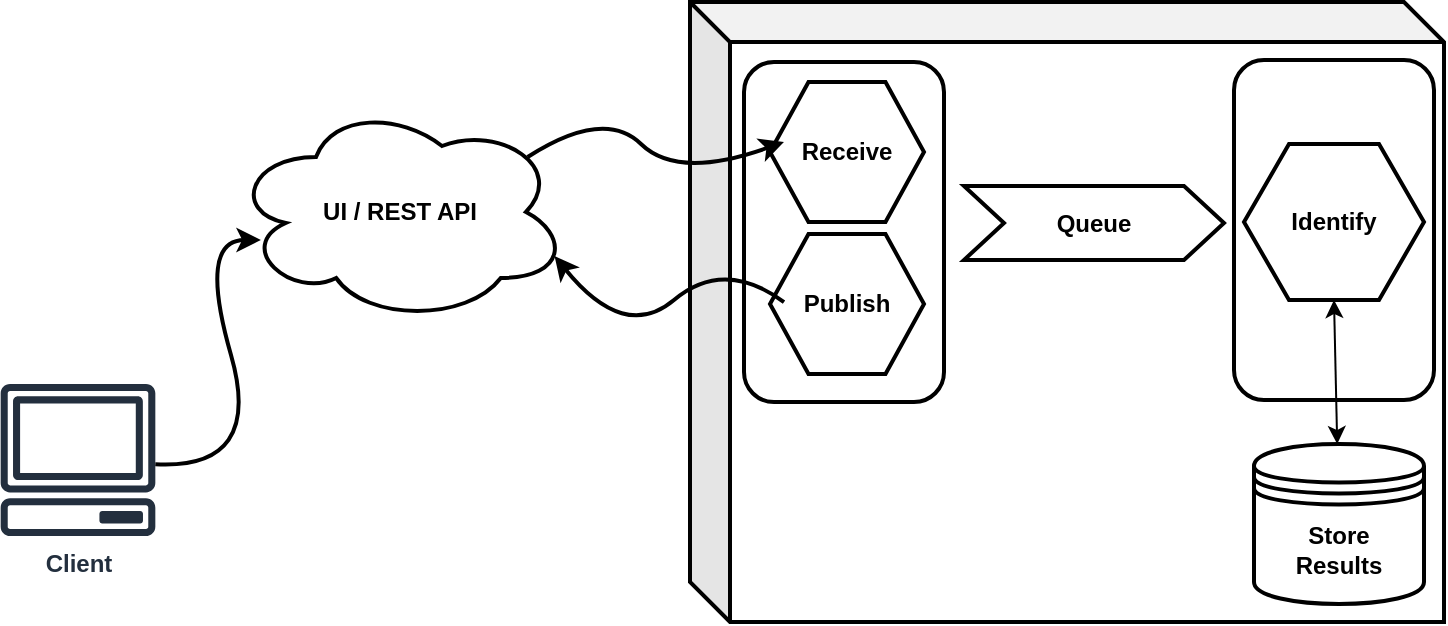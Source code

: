 <mxfile version="11.3.0" type="device" pages="2"><diagram id="p3FvuW7YjVIDMrvA7swN" name="Architecture"><mxGraphModel dx="1408" dy="769" grid="0" gridSize="10" guides="1" tooltips="1" connect="1" arrows="1" fold="1" page="1" pageScale="1" pageWidth="827" pageHeight="1169" math="0" shadow="0"><root><mxCell id="0"/><mxCell id="1" parent="0"/><mxCell id="fKPmf4jDLeAYHBficWGN-1" value="&lt;b&gt;UI / REST API&lt;/b&gt;" style="ellipse;shape=cloud;whiteSpace=wrap;html=1;strokeWidth=2;" parent="1" vertex="1"><mxGeometry x="144" y="70" width="168" height="110" as="geometry"/></mxCell><mxCell id="fKPmf4jDLeAYHBficWGN-8" value="" style="shape=cube;whiteSpace=wrap;html=1;boundedLbl=1;backgroundOutline=1;darkOpacity=0.05;darkOpacity2=0.1;strokeWidth=2;" parent="1" vertex="1"><mxGeometry x="373" y="20" width="377" height="310" as="geometry"/></mxCell><mxCell id="fKPmf4jDLeAYHBficWGN-9" value="&lt;b&gt;Client&lt;/b&gt;" style="outlineConnect=0;fontColor=#232F3E;gradientColor=none;fillColor=#232F3E;strokeColor=none;dashed=0;verticalLabelPosition=bottom;verticalAlign=top;align=center;html=1;fontSize=12;fontStyle=0;aspect=fixed;pointerEvents=1;shape=mxgraph.aws4.client;" parent="1" vertex="1"><mxGeometry x="28" y="211" width="78" height="76" as="geometry"/></mxCell><mxCell id="fKPmf4jDLeAYHBficWGN-13" value="&lt;b&gt;Store&lt;br&gt;Results&lt;/b&gt;" style="shape=datastore;whiteSpace=wrap;html=1;strokeWidth=2;" parent="1" vertex="1"><mxGeometry x="655" y="241" width="85" height="80" as="geometry"/></mxCell><mxCell id="fKPmf4jDLeAYHBficWGN-20" value="&lt;b&gt;Queue&lt;/b&gt;" style="shape=step;perimeter=stepPerimeter;whiteSpace=wrap;html=1;fixedSize=1;strokeColor=#000000;strokeWidth=2;fillColor=none;" parent="1" vertex="1"><mxGeometry x="510" y="112" width="130" height="37" as="geometry"/></mxCell><mxCell id="fKPmf4jDLeAYHBficWGN-21" value="&lt;b&gt;Identify&lt;/b&gt;" style="shape=hexagon;perimeter=hexagonPerimeter2;whiteSpace=wrap;html=1;strokeColor=#000000;strokeWidth=2;fillColor=none;" parent="1" vertex="1"><mxGeometry x="650" y="91" width="90" height="78" as="geometry"/></mxCell><mxCell id="fKPmf4jDLeAYHBficWGN-22" value="&lt;b&gt;Receive&lt;/b&gt;" style="shape=hexagon;perimeter=hexagonPerimeter2;whiteSpace=wrap;html=1;strokeColor=#000000;strokeWidth=2;fillColor=none;" parent="1" vertex="1"><mxGeometry x="413" y="60" width="77" height="70" as="geometry"/></mxCell><mxCell id="fKPmf4jDLeAYHBficWGN-23" value="" style="endArrow=classic;startArrow=classic;html=1;entryX=0.5;entryY=1;entryDx=0;entryDy=0;" parent="1" source="fKPmf4jDLeAYHBficWGN-13" target="fKPmf4jDLeAYHBficWGN-21" edge="1"><mxGeometry width="50" height="50" relative="1" as="geometry"><mxPoint x="670" y="213.5" as="sourcePoint"/><mxPoint x="720" y="163.5" as="targetPoint"/></mxGeometry></mxCell><mxCell id="fKPmf4jDLeAYHBficWGN-25" value="" style="curved=1;endArrow=classic;html=1;entryX=0.086;entryY=0.627;entryDx=0;entryDy=0;entryPerimeter=0;strokeWidth=2;" parent="1" source="fKPmf4jDLeAYHBficWGN-9" target="fKPmf4jDLeAYHBficWGN-1" edge="1"><mxGeometry width="50" height="50" relative="1" as="geometry"><mxPoint x="120" y="246" as="sourcePoint"/><mxPoint x="170" y="196" as="targetPoint"/><Array as="points"><mxPoint x="160" y="254"/><mxPoint x="127" y="139"/></Array></mxGeometry></mxCell><mxCell id="fKPmf4jDLeAYHBficWGN-27" value="&lt;b&gt;Publish&lt;/b&gt;" style="shape=hexagon;perimeter=hexagonPerimeter2;whiteSpace=wrap;html=1;strokeColor=#000000;strokeWidth=2;fillColor=none;" parent="1" vertex="1"><mxGeometry x="413" y="136" width="77" height="70" as="geometry"/></mxCell><mxCell id="fKPmf4jDLeAYHBficWGN-29" value="" style="rounded=1;whiteSpace=wrap;html=1;strokeColor=#000000;strokeWidth=2;fillColor=none;" parent="1" vertex="1"><mxGeometry x="400" y="50" width="100" height="170" as="geometry"/></mxCell><mxCell id="fKPmf4jDLeAYHBficWGN-31" value="" style="rounded=1;whiteSpace=wrap;html=1;strokeColor=#000000;strokeWidth=2;fillColor=none;" parent="1" vertex="1"><mxGeometry x="645" y="49" width="100" height="170" as="geometry"/></mxCell><mxCell id="fKPmf4jDLeAYHBficWGN-32" value="" style="curved=1;endArrow=classic;html=1;exitX=0.88;exitY=0.25;exitDx=0;exitDy=0;exitPerimeter=0;entryX=0.2;entryY=0.235;entryDx=0;entryDy=0;entryPerimeter=0;strokeWidth=2;" parent="1" source="fKPmf4jDLeAYHBficWGN-1" target="fKPmf4jDLeAYHBficWGN-29" edge="1"><mxGeometry width="50" height="50" relative="1" as="geometry"><mxPoint x="320" y="130" as="sourcePoint"/><mxPoint x="370" y="80" as="targetPoint"/><Array as="points"><mxPoint x="330" y="73"/><mxPoint x="367" y="109"/></Array></mxGeometry></mxCell><mxCell id="fKPmf4jDLeAYHBficWGN-33" value="" style="curved=1;endArrow=classic;html=1;strokeWidth=2;exitX=0.2;exitY=0.706;exitDx=0;exitDy=0;exitPerimeter=0;entryX=0.96;entryY=0.7;entryDx=0;entryDy=0;entryPerimeter=0;" parent="1" source="fKPmf4jDLeAYHBficWGN-29" target="fKPmf4jDLeAYHBficWGN-1" edge="1"><mxGeometry width="50" height="50" relative="1" as="geometry"><mxPoint x="373" y="156" as="sourcePoint"/><mxPoint x="323" y="206" as="targetPoint"/><Array as="points"><mxPoint x="390" y="148"/><mxPoint x="340" y="190"/></Array></mxGeometry></mxCell></root></mxGraphModel></diagram><diagram id="dRduurthhZw1JQBdHSn9" name="Logos"><mxGraphModel dx="3296" dy="1538" grid="1" gridSize="10" guides="1" tooltips="1" connect="1" arrows="1" fold="1" page="1" pageScale="1" pageWidth="827" pageHeight="1169" math="0" shadow="0"><root><mxCell id="cW5P7pubEYU7k_w5UQWa-0"/><mxCell id="cW5P7pubEYU7k_w5UQWa-1" parent="cW5P7pubEYU7k_w5UQWa-0"/><mxCell id="cW5P7pubEYU7k_w5UQWa-2" value="" style="shape=image;verticalLabelPosition=bottom;labelBackgroundColor=#ffffff;verticalAlign=top;aspect=fixed;imageAspect=0;image=https://vuejs.org/images/logo.png;" vertex="1" parent="cW5P7pubEYU7k_w5UQWa-1"><mxGeometry x="58.5" width="120" height="120" as="geometry"/></mxCell><mxCell id="cW5P7pubEYU7k_w5UQWa-3" value="" style="shape=image;verticalLabelPosition=bottom;labelBackgroundColor=#ffffff;verticalAlign=top;aspect=fixed;imageAspect=0;image=https://logodix.com/logo/2030514.png;" vertex="1" parent="cW5P7pubEYU7k_w5UQWa-1"><mxGeometry x="238.5" y="11" width="279" height="98" as="geometry"/></mxCell><mxCell id="cW5P7pubEYU7k_w5UQWa-4" value="" style="shape=image;verticalLabelPosition=bottom;labelBackgroundColor=#ffffff;verticalAlign=top;aspect=fixed;imageAspect=0;image=https://upload.wikimedia.org/wikipedia/commons/thumb/c/c3/Python-logo-notext.svg/1024px-Python-logo-notext.svg.png;" vertex="1" parent="cW5P7pubEYU7k_w5UQWa-1"><mxGeometry x="71" y="120" width="100" height="100" as="geometry"/></mxCell><mxCell id="cW5P7pubEYU7k_w5UQWa-5" value="" style="shape=image;verticalLabelPosition=bottom;labelBackgroundColor=#ffffff;verticalAlign=top;aspect=fixed;imageAspect=0;image=https://upload.wikimedia.org/wikipedia/commons/thumb/f/f8/Python_logo_and_wordmark.svg/1280px-Python_logo_and_wordmark.svg.png;" vertex="1" parent="cW5P7pubEYU7k_w5UQWa-1"><mxGeometry x="220" y="120" width="386" height="114" as="geometry"/></mxCell><mxCell id="cW5P7pubEYU7k_w5UQWa-6" value="" style="shape=image;verticalLabelPosition=bottom;labelBackgroundColor=#ffffff;verticalAlign=top;aspect=fixed;imageAspect=0;image=https://www.ambient-it.net/wp-content/uploads/2019/12/Logo-Flask-200x175.png;" vertex="1" parent="cW5P7pubEYU7k_w5UQWa-1"><mxGeometry x="71" y="234" width="106" height="93" as="geometry"/></mxCell><mxCell id="cW5P7pubEYU7k_w5UQWa-7" value="" style="shape=image;verticalLabelPosition=bottom;labelBackgroundColor=#ffffff;verticalAlign=top;aspect=fixed;imageAspect=0;image=https://miro.medium.com/max/480/1*MCpM5idqhNRjoWCfb_60OA.png;" vertex="1" parent="cW5P7pubEYU7k_w5UQWa-1"><mxGeometry x="238.5" y="234" width="263" height="132" as="geometry"/></mxCell><mxCell id="cW5P7pubEYU7k_w5UQWa-8" value="" style="shape=image;verticalLabelPosition=bottom;labelBackgroundColor=#ffffff;verticalAlign=top;aspect=fixed;imageAspect=0;image=https://upload.wikimedia.org/wikipedia/commons/1/19/Celery_logo.png;" vertex="1" parent="cW5P7pubEYU7k_w5UQWa-1"><mxGeometry x="50" y="366" width="142" height="142" as="geometry"/></mxCell><mxCell id="cW5P7pubEYU7k_w5UQWa-9" value="" style="shape=image;verticalLabelPosition=bottom;labelBackgroundColor=#ffffff;verticalAlign=top;aspect=fixed;imageAspect=0;image=https://camo.githubusercontent.com/2fd54823d96e135d6ac0ad3a1540af596b98de19/687474703a2f2f646f63732e63656c65727970726f6a6563742e6f72672f656e2f6c61746573742f5f696d616765732f63656c6572792d62616e6e65722d736d616c6c2e706e67;" vertex="1" parent="cW5P7pubEYU7k_w5UQWa-1"><mxGeometry x="229.5" y="415" width="520" height="44" as="geometry"/></mxCell><mxCell id="cW5P7pubEYU7k_w5UQWa-10" value="" style="shape=image;verticalLabelPosition=bottom;labelBackgroundColor=#ffffff;verticalAlign=top;aspect=fixed;imageAspect=0;image=https://www.actuia.com/wp-content/uploads/2018/05/keras-800x232.png;" vertex="1" parent="cW5P7pubEYU7k_w5UQWa-1"><mxGeometry x="238.5" y="490" width="382" height="111" as="geometry"/></mxCell><mxCell id="cW5P7pubEYU7k_w5UQWa-11" value="" style="shape=image;verticalLabelPosition=bottom;labelBackgroundColor=#ffffff;verticalAlign=top;aspect=fixed;imageAspect=0;image=https://upload.wikimedia.org/wikipedia/commons/c/c9/Keras_Logo.jpg;" vertex="1" parent="cW5P7pubEYU7k_w5UQWa-1"><mxGeometry x="63" y="490" width="116" height="116" as="geometry"/></mxCell><mxCell id="cW5P7pubEYU7k_w5UQWa-15" value="" style="shape=image;verticalLabelPosition=bottom;labelBackgroundColor=#ffffff;verticalAlign=top;aspect=fixed;imageAspect=0;image=https://camo.githubusercontent.com/37a83e8eca1db15cf70475cc6bdd4880b1f7b04d/68747470733a2f2f7777772e74656e736f72666c6f772e6f72672f696d616765732f74665f6c6f676f5f686f72697a6f6e74616c2e706e67;" vertex="1" parent="cW5P7pubEYU7k_w5UQWa-1"><mxGeometry x="220" y="584" width="595" height="201" as="geometry"/></mxCell><mxCell id="cW5P7pubEYU7k_w5UQWa-16" value="" style="shape=image;verticalLabelPosition=bottom;labelBackgroundColor=#ffffff;verticalAlign=top;aspect=fixed;imageAspect=0;image=https://avatars2.githubusercontent.com/u/15658638?s=400&amp;v=4;" vertex="1" parent="cW5P7pubEYU7k_w5UQWa-1"><mxGeometry x="67" y="629.5" width="108" height="108" as="geometry"/></mxCell><mxCell id="cW5P7pubEYU7k_w5UQWa-17" value="" style="shape=image;verticalLabelPosition=bottom;labelBackgroundColor=#ffffff;verticalAlign=top;aspect=fixed;imageAspect=0;image=https://cdn.freebiesupply.com/logos/large/2x/rabbitmq-logo-png-transparent.png;" vertex="1" parent="cW5P7pubEYU7k_w5UQWa-1"><mxGeometry x="74" y="785" width="94" height="100" as="geometry"/></mxCell><mxCell id="cW5P7pubEYU7k_w5UQWa-18" value="" style="shape=image;verticalLabelPosition=bottom;labelBackgroundColor=#ffffff;verticalAlign=top;aspect=fixed;imageAspect=0;image=https://upload.wikimedia.org/wikipedia/commons/thumb/7/71/RabbitMQ_logo.svg/1280px-RabbitMQ_logo.svg.png;" vertex="1" parent="cW5P7pubEYU7k_w5UQWa-1"><mxGeometry x="238.5" y="797" width="555" height="88" as="geometry"/></mxCell><mxCell id="cW5P7pubEYU7k_w5UQWa-20" value="" style="shape=image;verticalLabelPosition=bottom;labelBackgroundColor=#ffffff;verticalAlign=top;aspect=fixed;imageAspect=0;image=https://seeklogo.com/images/D/docker-logo-CF97D0124B-seeklogo.com.png;" vertex="1" parent="cW5P7pubEYU7k_w5UQWa-1"><mxGeometry x="60" y="920" width="122" height="90" as="geometry"/></mxCell><mxCell id="cW5P7pubEYU7k_w5UQWa-21" value="" style="shape=image;verticalLabelPosition=bottom;labelBackgroundColor=#ffffff;verticalAlign=top;aspect=fixed;imageAspect=0;image=https://1.bp.blogspot.com/-j9DA-QgceWY/Xcf8D-637DI/AAAAAAAAGio/C_3_VjVxyoA2nS5DRBYV8tipC9563AoYQCLcBGAsYHQ/s1600/Docker%2BLogo.png;" vertex="1" parent="cW5P7pubEYU7k_w5UQWa-1"><mxGeometry x="230" y="897" width="334" height="143" as="geometry"/></mxCell><mxCell id="cW5P7pubEYU7k_w5UQWa-22" value="" style="shape=image;verticalLabelPosition=bottom;labelBackgroundColor=#ffffff;verticalAlign=top;aspect=fixed;imageAspect=0;image=https://influxdata.github.io/branding/img/downloads/influxdata-logo--symbol--pool-alpha.png;" vertex="1" parent="cW5P7pubEYU7k_w5UQWa-1"><mxGeometry x="50" y="1030" width="110" height="110" as="geometry"/></mxCell><mxCell id="cW5P7pubEYU7k_w5UQWa-23" value="" style="shape=image;verticalLabelPosition=bottom;labelBackgroundColor=#ffffff;verticalAlign=top;aspect=fixed;imageAspect=0;image=https://dbdb.io/media/logos/InfluxDB.png;" vertex="1" parent="cW5P7pubEYU7k_w5UQWa-1"><mxGeometry x="230" y="1040" width="453" height="106" as="geometry"/></mxCell><mxCell id="cW5P7pubEYU7k_w5UQWa-24" value="" style="shape=image;verticalLabelPosition=bottom;labelBackgroundColor=#ffffff;verticalAlign=top;aspect=fixed;imageAspect=0;image=https://dwglogo.com/wp-content/uploads/2018/03/SQLite_Vector_logo.png;" vertex="1" parent="cW5P7pubEYU7k_w5UQWa-1"><mxGeometry x="605" y="11" width="156" height="107" as="geometry"/></mxCell><mxCell id="cW5P7pubEYU7k_w5UQWa-25" value="" style="shape=image;verticalLabelPosition=bottom;labelBackgroundColor=#ffffff;verticalAlign=top;aspect=fixed;imageAspect=0;image=https://upload.wikimedia.org/wikipedia/commons/thumb/3/38/SQLite370.svg/800px-SQLite370.svg.png;" vertex="1" parent="cW5P7pubEYU7k_w5UQWa-1"><mxGeometry x="640" y="130" width="168" height="80" as="geometry"/></mxCell></root></mxGraphModel></diagram></mxfile>
